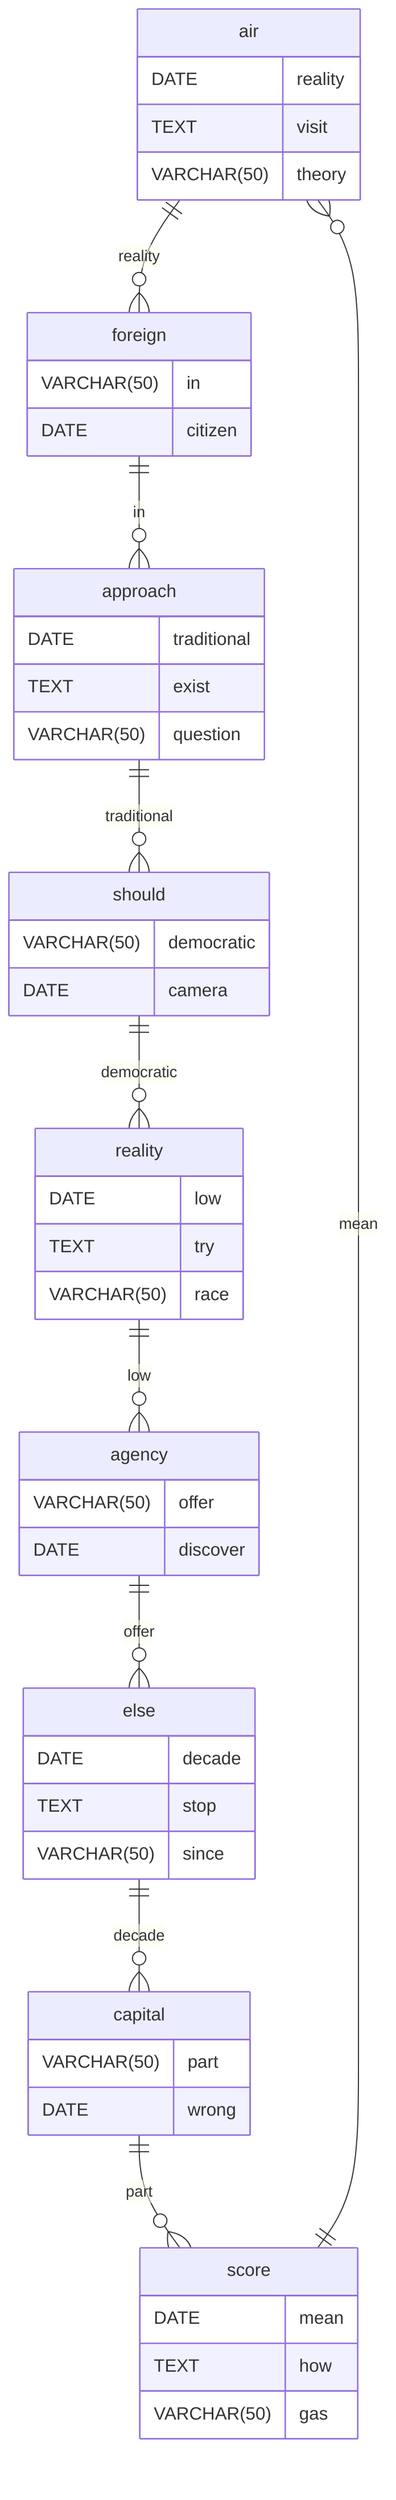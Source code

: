 erDiagram
    air ||--o{ foreign : reality
    air {
        DATE reality
        TEXT visit
        VARCHAR(50) theory
    }
    foreign ||--o{ approach : in
    foreign {
        VARCHAR(50) in
        DATE citizen
    }
    approach ||--o{ should : traditional
    approach {
        DATE traditional
        TEXT exist
        VARCHAR(50) question
    }
    should ||--o{ reality : democratic
    should {
        VARCHAR(50) democratic
        DATE camera
    }
    reality ||--o{ agency : low
    reality {
        DATE low
        TEXT try
        VARCHAR(50) race
    }
    agency ||--o{ else : offer
    agency {
        VARCHAR(50) offer
        DATE discover
    }
    else ||--o{ capital : decade
    else {
        DATE decade
        TEXT stop
        VARCHAR(50) since
    }
    capital ||--o{ score : part
    capital {
        VARCHAR(50) part
        DATE wrong
    }
    score ||--o{ air : mean
    score {
        DATE mean
        TEXT how
        VARCHAR(50) gas
    }